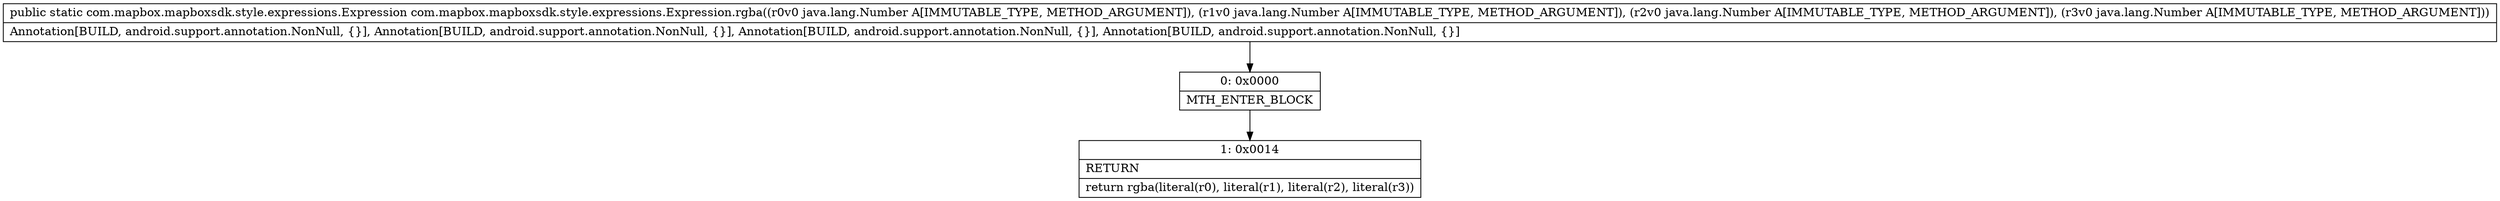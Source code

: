 digraph "CFG forcom.mapbox.mapboxsdk.style.expressions.Expression.rgba(Ljava\/lang\/Number;Ljava\/lang\/Number;Ljava\/lang\/Number;Ljava\/lang\/Number;)Lcom\/mapbox\/mapboxsdk\/style\/expressions\/Expression;" {
Node_0 [shape=record,label="{0\:\ 0x0000|MTH_ENTER_BLOCK\l}"];
Node_1 [shape=record,label="{1\:\ 0x0014|RETURN\l|return rgba(literal(r0), literal(r1), literal(r2), literal(r3))\l}"];
MethodNode[shape=record,label="{public static com.mapbox.mapboxsdk.style.expressions.Expression com.mapbox.mapboxsdk.style.expressions.Expression.rgba((r0v0 java.lang.Number A[IMMUTABLE_TYPE, METHOD_ARGUMENT]), (r1v0 java.lang.Number A[IMMUTABLE_TYPE, METHOD_ARGUMENT]), (r2v0 java.lang.Number A[IMMUTABLE_TYPE, METHOD_ARGUMENT]), (r3v0 java.lang.Number A[IMMUTABLE_TYPE, METHOD_ARGUMENT]))  | Annotation[BUILD, android.support.annotation.NonNull, \{\}], Annotation[BUILD, android.support.annotation.NonNull, \{\}], Annotation[BUILD, android.support.annotation.NonNull, \{\}], Annotation[BUILD, android.support.annotation.NonNull, \{\}]\l}"];
MethodNode -> Node_0;
Node_0 -> Node_1;
}

